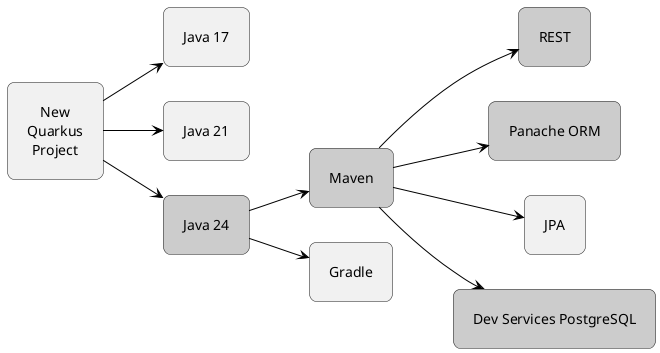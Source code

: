 @startuml
skinparam backgroundColor transparent
skinparam RoundCorner 15
skinparam Padding 10
skinparam defaultTextAlignment center
skinparam ArrowColor black

left to right direction

rectangle "New\nQuarkus\nProject" as project
rectangle "Java 17" as java17
rectangle "Java 21" as java21
rectangle "Java 24" as java24 #cccccc
rectangle "Maven" as maven #cccccc
rectangle "Gradle" as gradle
rectangle "REST" as rest #cccccc
rectangle "Panache ORM" as jdbc #cccccc
rectangle "JPA" as jpa
rectangle "Dev Services PostgreSQL" as devservices #cccccc

project --> java17
project --> java21
project --> java24

java24 --> maven
java24 --> gradle

maven --> rest
maven --> jdbc
maven --> jpa
maven --> devservices

@enduml